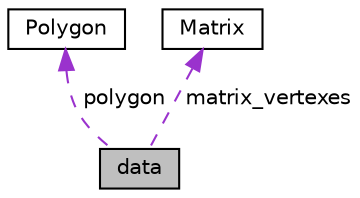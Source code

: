 digraph "data"
{
 // LATEX_PDF_SIZE
  edge [fontname="Helvetica",fontsize="10",labelfontname="Helvetica",labelfontsize="10"];
  node [fontname="Helvetica",fontsize="10",shape=record];
  Node1 [label="data",height=0.2,width=0.4,color="black", fillcolor="grey75", style="filled", fontcolor="black",tooltip=" "];
  Node2 -> Node1 [dir="back",color="darkorchid3",fontsize="10",style="dashed",label=" polygon" ,fontname="Helvetica"];
  Node2 [label="Polygon",height=0.2,width=0.4,color="black", fillcolor="white", style="filled",URL="$struct_polygon.html",tooltip=" "];
  Node3 -> Node1 [dir="back",color="darkorchid3",fontsize="10",style="dashed",label=" matrix_vertexes" ,fontname="Helvetica"];
  Node3 [label="Matrix",height=0.2,width=0.4,color="black", fillcolor="white", style="filled",URL="$struct_matrix.html",tooltip=" "];
}
